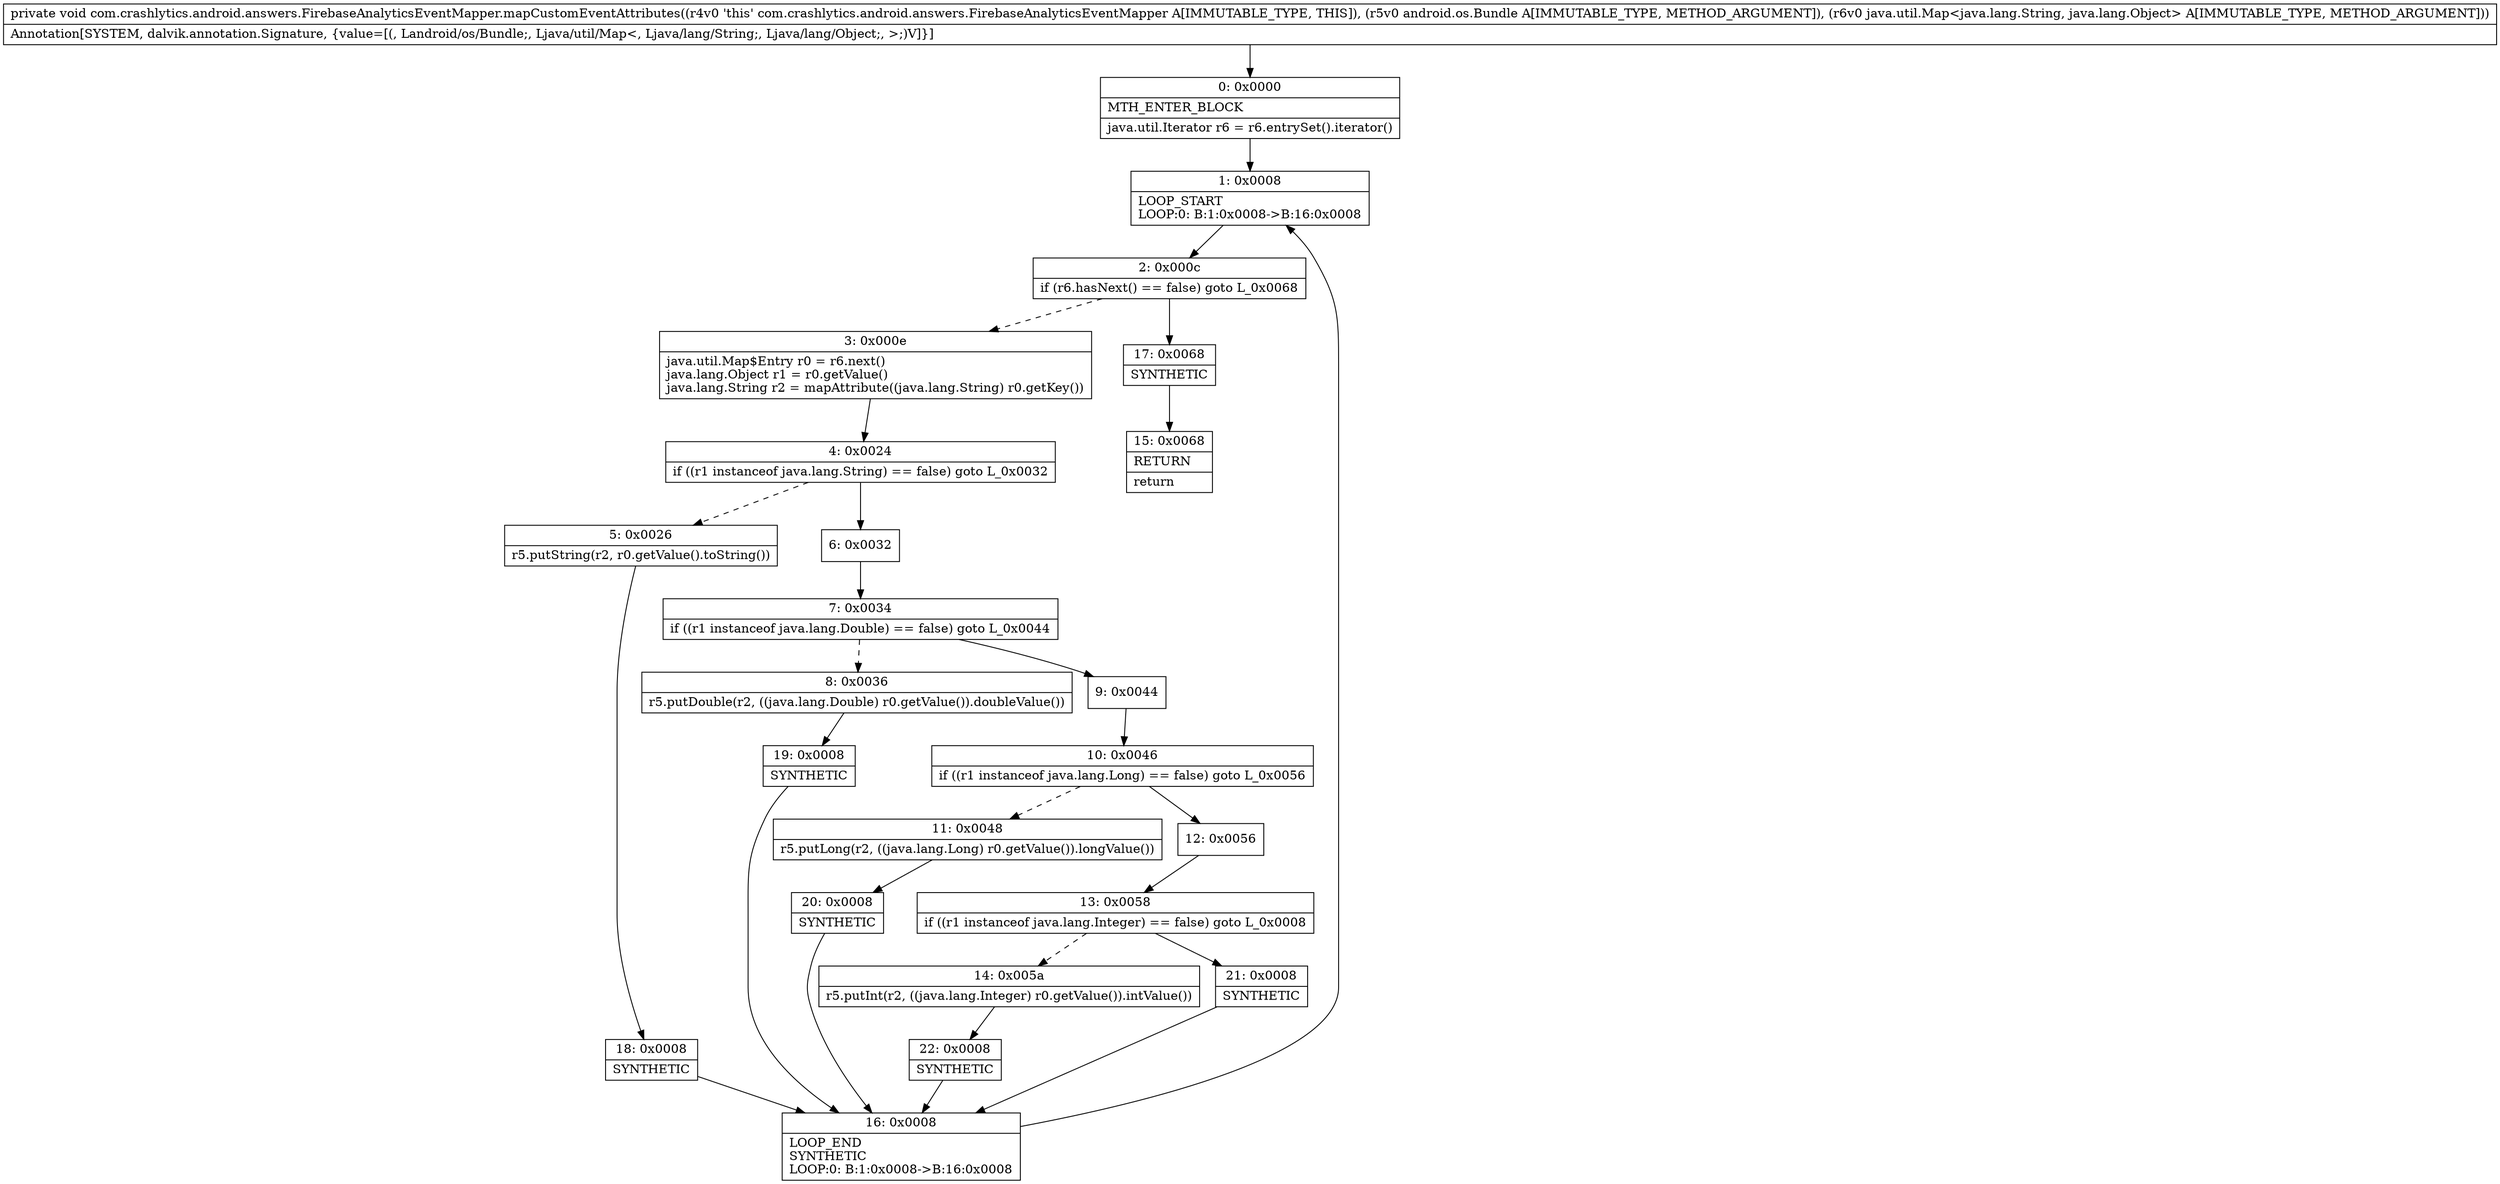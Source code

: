digraph "CFG forcom.crashlytics.android.answers.FirebaseAnalyticsEventMapper.mapCustomEventAttributes(Landroid\/os\/Bundle;Ljava\/util\/Map;)V" {
Node_0 [shape=record,label="{0\:\ 0x0000|MTH_ENTER_BLOCK\l|java.util.Iterator r6 = r6.entrySet().iterator()\l}"];
Node_1 [shape=record,label="{1\:\ 0x0008|LOOP_START\lLOOP:0: B:1:0x0008\-\>B:16:0x0008\l}"];
Node_2 [shape=record,label="{2\:\ 0x000c|if (r6.hasNext() == false) goto L_0x0068\l}"];
Node_3 [shape=record,label="{3\:\ 0x000e|java.util.Map$Entry r0 = r6.next()\ljava.lang.Object r1 = r0.getValue()\ljava.lang.String r2 = mapAttribute((java.lang.String) r0.getKey())\l}"];
Node_4 [shape=record,label="{4\:\ 0x0024|if ((r1 instanceof java.lang.String) == false) goto L_0x0032\l}"];
Node_5 [shape=record,label="{5\:\ 0x0026|r5.putString(r2, r0.getValue().toString())\l}"];
Node_6 [shape=record,label="{6\:\ 0x0032}"];
Node_7 [shape=record,label="{7\:\ 0x0034|if ((r1 instanceof java.lang.Double) == false) goto L_0x0044\l}"];
Node_8 [shape=record,label="{8\:\ 0x0036|r5.putDouble(r2, ((java.lang.Double) r0.getValue()).doubleValue())\l}"];
Node_9 [shape=record,label="{9\:\ 0x0044}"];
Node_10 [shape=record,label="{10\:\ 0x0046|if ((r1 instanceof java.lang.Long) == false) goto L_0x0056\l}"];
Node_11 [shape=record,label="{11\:\ 0x0048|r5.putLong(r2, ((java.lang.Long) r0.getValue()).longValue())\l}"];
Node_12 [shape=record,label="{12\:\ 0x0056}"];
Node_13 [shape=record,label="{13\:\ 0x0058|if ((r1 instanceof java.lang.Integer) == false) goto L_0x0008\l}"];
Node_14 [shape=record,label="{14\:\ 0x005a|r5.putInt(r2, ((java.lang.Integer) r0.getValue()).intValue())\l}"];
Node_15 [shape=record,label="{15\:\ 0x0068|RETURN\l|return\l}"];
Node_16 [shape=record,label="{16\:\ 0x0008|LOOP_END\lSYNTHETIC\lLOOP:0: B:1:0x0008\-\>B:16:0x0008\l}"];
Node_17 [shape=record,label="{17\:\ 0x0068|SYNTHETIC\l}"];
Node_18 [shape=record,label="{18\:\ 0x0008|SYNTHETIC\l}"];
Node_19 [shape=record,label="{19\:\ 0x0008|SYNTHETIC\l}"];
Node_20 [shape=record,label="{20\:\ 0x0008|SYNTHETIC\l}"];
Node_21 [shape=record,label="{21\:\ 0x0008|SYNTHETIC\l}"];
Node_22 [shape=record,label="{22\:\ 0x0008|SYNTHETIC\l}"];
MethodNode[shape=record,label="{private void com.crashlytics.android.answers.FirebaseAnalyticsEventMapper.mapCustomEventAttributes((r4v0 'this' com.crashlytics.android.answers.FirebaseAnalyticsEventMapper A[IMMUTABLE_TYPE, THIS]), (r5v0 android.os.Bundle A[IMMUTABLE_TYPE, METHOD_ARGUMENT]), (r6v0 java.util.Map\<java.lang.String, java.lang.Object\> A[IMMUTABLE_TYPE, METHOD_ARGUMENT]))  | Annotation[SYSTEM, dalvik.annotation.Signature, \{value=[(, Landroid\/os\/Bundle;, Ljava\/util\/Map\<, Ljava\/lang\/String;, Ljava\/lang\/Object;, \>;)V]\}]\l}"];
MethodNode -> Node_0;
Node_0 -> Node_1;
Node_1 -> Node_2;
Node_2 -> Node_3[style=dashed];
Node_2 -> Node_17;
Node_3 -> Node_4;
Node_4 -> Node_5[style=dashed];
Node_4 -> Node_6;
Node_5 -> Node_18;
Node_6 -> Node_7;
Node_7 -> Node_8[style=dashed];
Node_7 -> Node_9;
Node_8 -> Node_19;
Node_9 -> Node_10;
Node_10 -> Node_11[style=dashed];
Node_10 -> Node_12;
Node_11 -> Node_20;
Node_12 -> Node_13;
Node_13 -> Node_14[style=dashed];
Node_13 -> Node_21;
Node_14 -> Node_22;
Node_16 -> Node_1;
Node_17 -> Node_15;
Node_18 -> Node_16;
Node_19 -> Node_16;
Node_20 -> Node_16;
Node_21 -> Node_16;
Node_22 -> Node_16;
}

